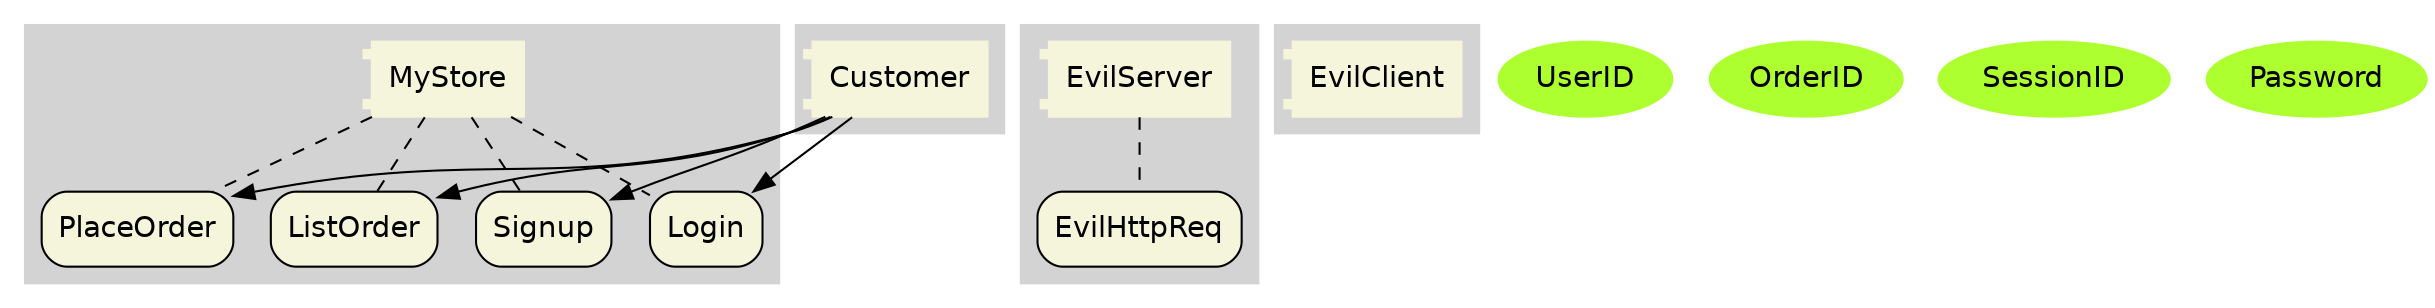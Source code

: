 digraph g {
graph[fontname="helvetica", splines=true, concentrate=true];
node[fontname="helvetica"];
edge[fontname="helvetica", len=1.0];
subgraph cluster_MyStore { 
style=filled; color=lightgrey;
MyStore [shape=component,style="filled",color="beige"];
MyStore_MyStore__Signup [label="Signup",shape=rectangle,fillcolor="beige",style="filled,rounded"];
MyStore -> MyStore_MyStore__Signup [style=dashed,dir=none];
MyStore_MyStore__Login [label="Login",shape=rectangle,fillcolor="beige",style="filled,rounded"];
MyStore -> MyStore_MyStore__Login [style=dashed,dir=none];
MyStore_MyStore__PlaceOrder [label="PlaceOrder",shape=rectangle,fillcolor="beige",style="filled,rounded"];
MyStore -> MyStore_MyStore__PlaceOrder [style=dashed,dir=none];
MyStore_MyStore__ListOrder [label="ListOrder",shape=rectangle,fillcolor="beige",style="filled,rounded"];
MyStore -> MyStore_MyStore__ListOrder [style=dashed,dir=none];
}
subgraph cluster_Customer { 
style=filled; color=lightgrey;
Customer [shape=component,style="filled",color="beige"];
}
Customer -> MyStore_MyStore__Signup;
Customer -> MyStore_MyStore__Login;
Customer -> MyStore_MyStore__PlaceOrder;
Customer -> MyStore_MyStore__ListOrder;
subgraph cluster_EvilServer { 
style=filled; color=lightgrey;
EvilServer [shape=component,style="filled",color="beige"];
EvilServer_EvilServer__EvilHttpReq [label="EvilHttpReq",shape=rectangle,fillcolor="beige",style="filled,rounded"];
EvilServer -> EvilServer_EvilServer__EvilHttpReq [style=dashed,dir=none];
}
subgraph cluster_EvilClient { 
style=filled; color=lightgrey;
EvilClient [shape=component,style="filled",color="beige"];
}
UserID[shape=ellipse,style="filled",color="greenyellow"];
OrderID[shape=ellipse,style="filled",color="greenyellow"];
SessionID[shape=ellipse,style="filled",color="greenyellow"];
Password[shape=ellipse,style="filled",color="greenyellow"];
}
